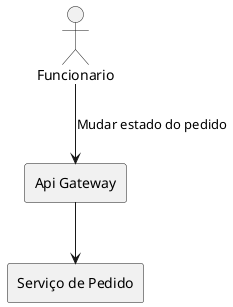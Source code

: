 @startuml
' Definições
actor Funcionario
rectangle "Api Gateway" as ApiGateway
rectangle "Serviço de Pedido" as PedidoServico

' Relação
Funcionario --> ApiGateway : Mudar estado do pedido
ApiGateway --> PedidoServico
@enduml